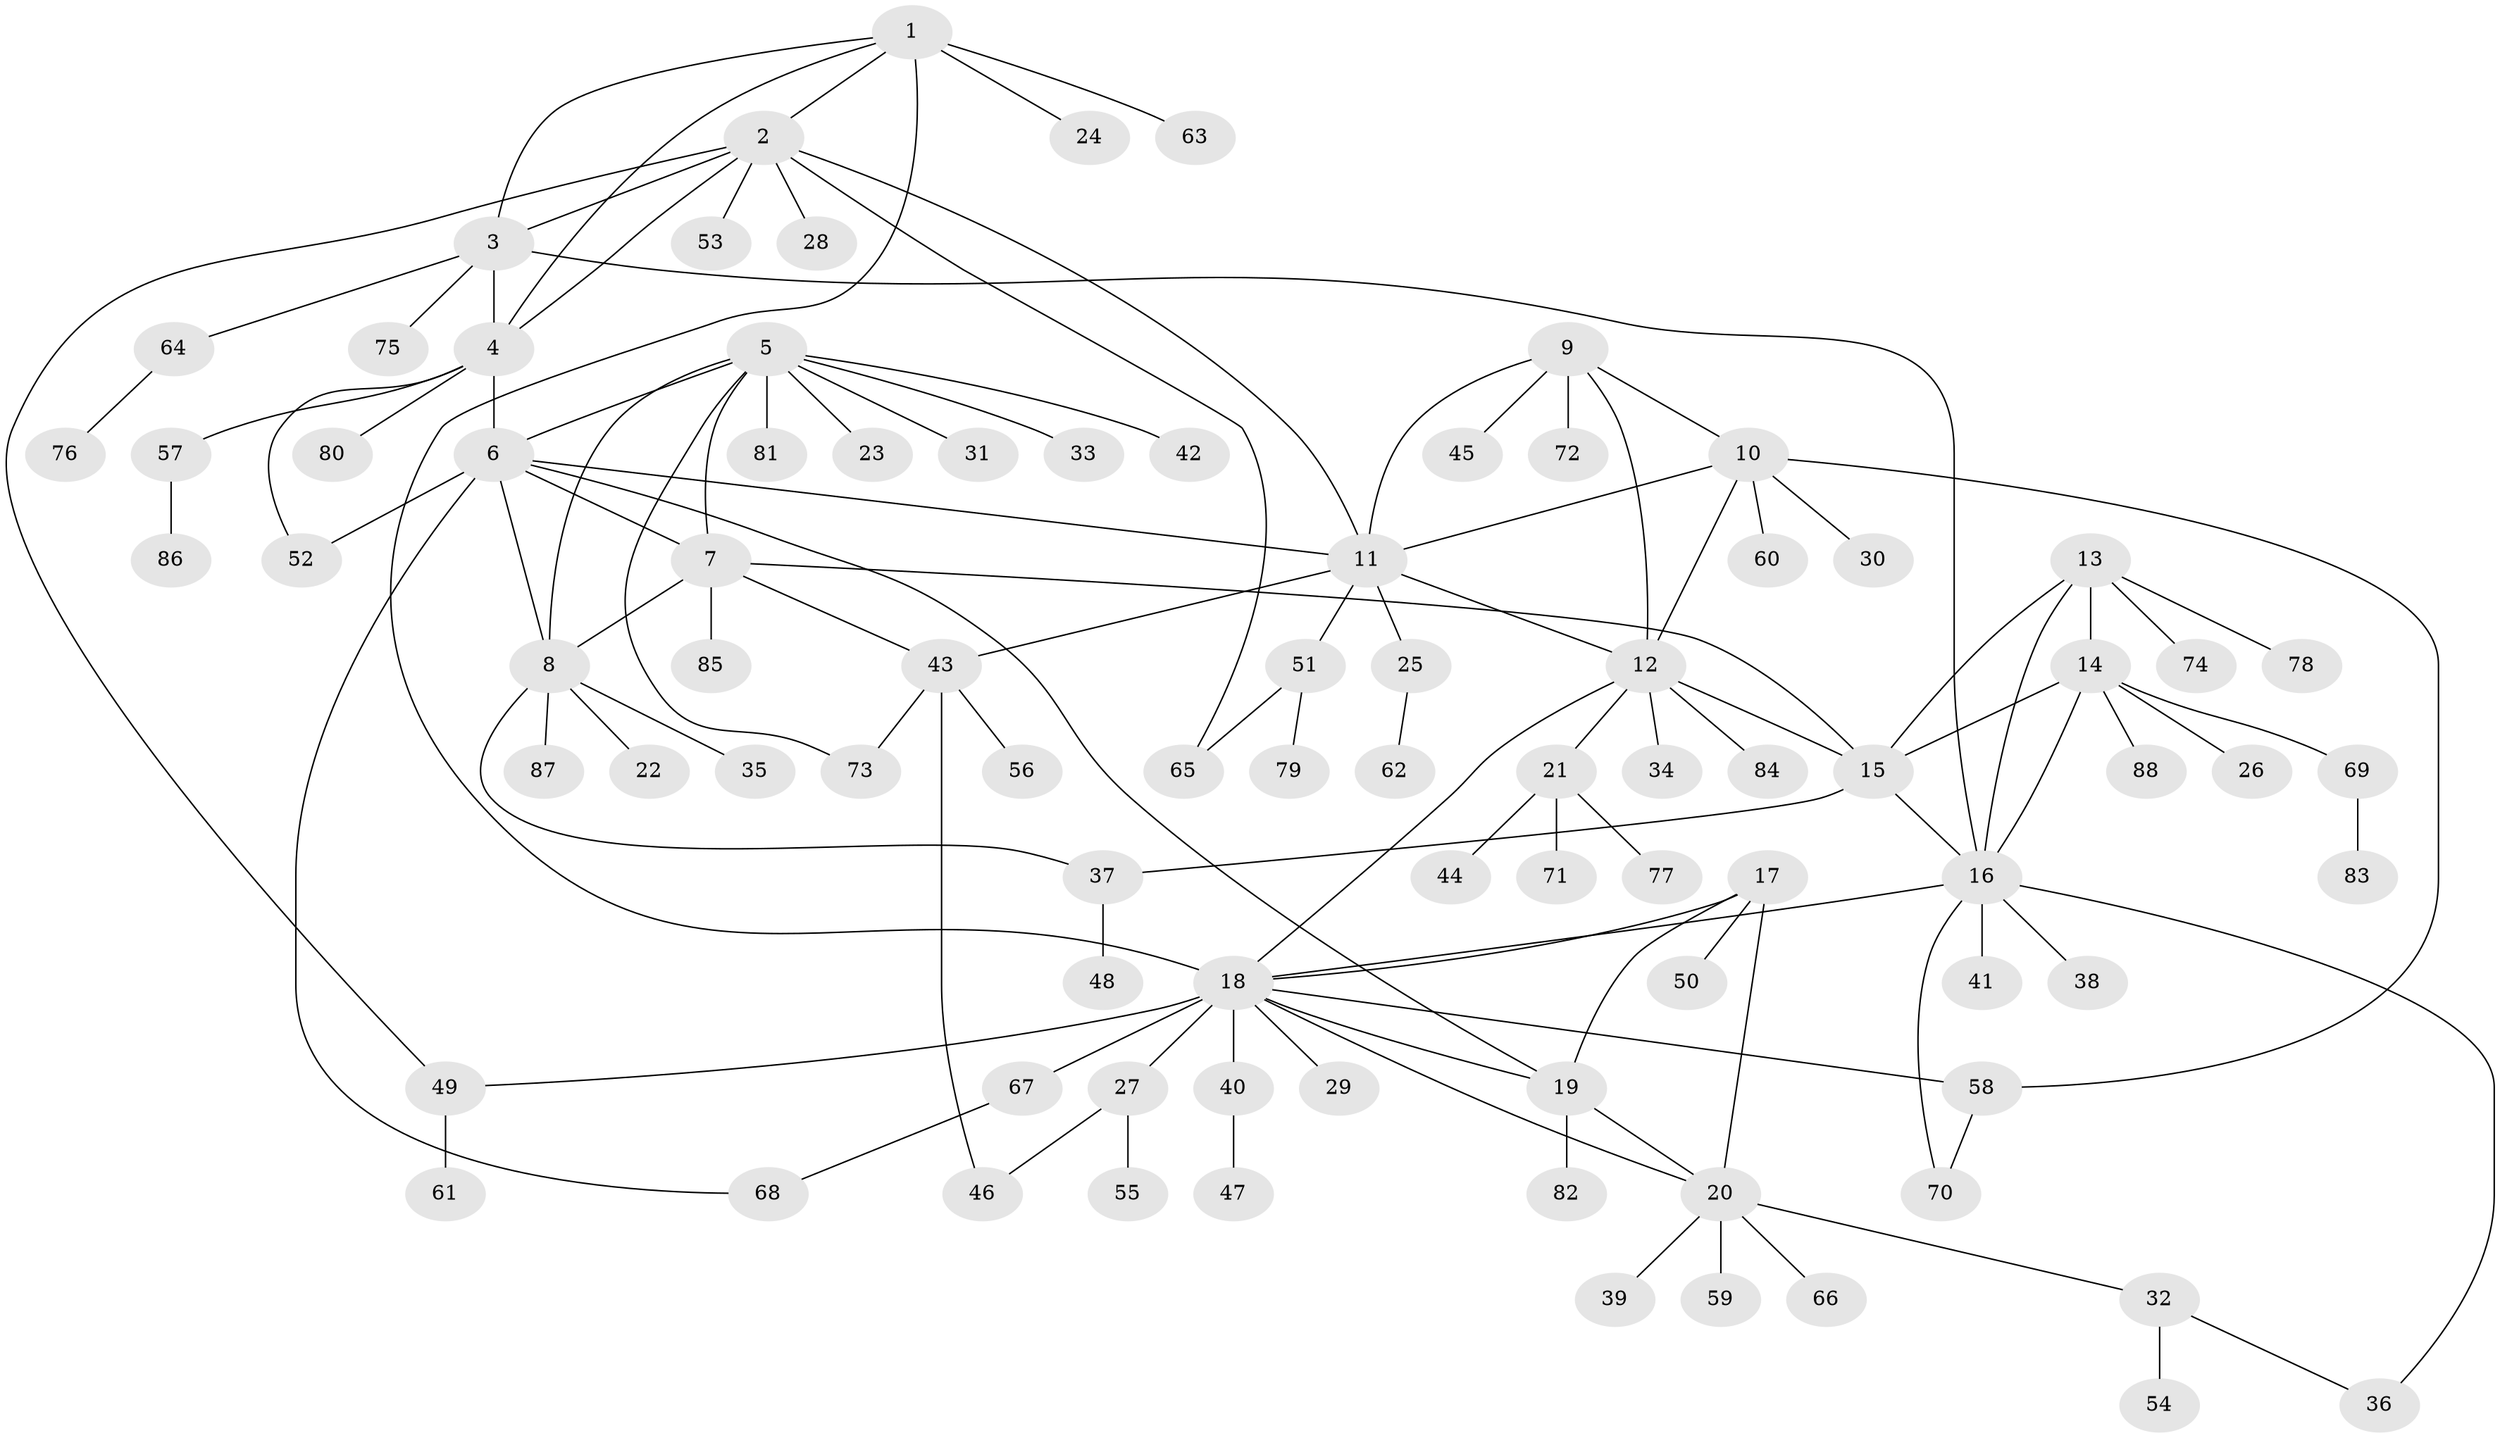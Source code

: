 // coarse degree distribution, {6: 0.15384615384615385, 1: 0.6153846153846154, 7: 0.038461538461538464, 3: 0.11538461538461539, 8: 0.038461538461538464, 4: 0.038461538461538464}
// Generated by graph-tools (version 1.1) at 2025/57/03/04/25 21:57:19]
// undirected, 88 vertices, 119 edges
graph export_dot {
graph [start="1"]
  node [color=gray90,style=filled];
  1;
  2;
  3;
  4;
  5;
  6;
  7;
  8;
  9;
  10;
  11;
  12;
  13;
  14;
  15;
  16;
  17;
  18;
  19;
  20;
  21;
  22;
  23;
  24;
  25;
  26;
  27;
  28;
  29;
  30;
  31;
  32;
  33;
  34;
  35;
  36;
  37;
  38;
  39;
  40;
  41;
  42;
  43;
  44;
  45;
  46;
  47;
  48;
  49;
  50;
  51;
  52;
  53;
  54;
  55;
  56;
  57;
  58;
  59;
  60;
  61;
  62;
  63;
  64;
  65;
  66;
  67;
  68;
  69;
  70;
  71;
  72;
  73;
  74;
  75;
  76;
  77;
  78;
  79;
  80;
  81;
  82;
  83;
  84;
  85;
  86;
  87;
  88;
  1 -- 2;
  1 -- 3;
  1 -- 4;
  1 -- 18;
  1 -- 24;
  1 -- 63;
  2 -- 3;
  2 -- 4;
  2 -- 11;
  2 -- 28;
  2 -- 49;
  2 -- 53;
  2 -- 65;
  3 -- 4;
  3 -- 16;
  3 -- 64;
  3 -- 75;
  4 -- 6;
  4 -- 52;
  4 -- 57;
  4 -- 80;
  5 -- 6;
  5 -- 7;
  5 -- 8;
  5 -- 23;
  5 -- 31;
  5 -- 33;
  5 -- 42;
  5 -- 73;
  5 -- 81;
  6 -- 7;
  6 -- 8;
  6 -- 11;
  6 -- 19;
  6 -- 52;
  6 -- 68;
  7 -- 8;
  7 -- 15;
  7 -- 43;
  7 -- 85;
  8 -- 22;
  8 -- 35;
  8 -- 37;
  8 -- 87;
  9 -- 10;
  9 -- 11;
  9 -- 12;
  9 -- 45;
  9 -- 72;
  10 -- 11;
  10 -- 12;
  10 -- 30;
  10 -- 58;
  10 -- 60;
  11 -- 12;
  11 -- 25;
  11 -- 43;
  11 -- 51;
  12 -- 15;
  12 -- 18;
  12 -- 21;
  12 -- 34;
  12 -- 84;
  13 -- 14;
  13 -- 15;
  13 -- 16;
  13 -- 74;
  13 -- 78;
  14 -- 15;
  14 -- 16;
  14 -- 26;
  14 -- 69;
  14 -- 88;
  15 -- 16;
  15 -- 37;
  16 -- 18;
  16 -- 36;
  16 -- 38;
  16 -- 41;
  16 -- 70;
  17 -- 18;
  17 -- 19;
  17 -- 20;
  17 -- 50;
  18 -- 19;
  18 -- 20;
  18 -- 27;
  18 -- 29;
  18 -- 40;
  18 -- 49;
  18 -- 58;
  18 -- 67;
  19 -- 20;
  19 -- 82;
  20 -- 32;
  20 -- 39;
  20 -- 59;
  20 -- 66;
  21 -- 44;
  21 -- 71;
  21 -- 77;
  25 -- 62;
  27 -- 46;
  27 -- 55;
  32 -- 36;
  32 -- 54;
  37 -- 48;
  40 -- 47;
  43 -- 46;
  43 -- 56;
  43 -- 73;
  49 -- 61;
  51 -- 65;
  51 -- 79;
  57 -- 86;
  58 -- 70;
  64 -- 76;
  67 -- 68;
  69 -- 83;
}

